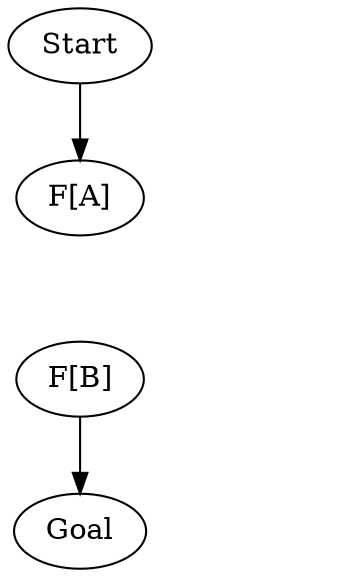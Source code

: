 digraph {
    Start[class="extremity"]
    Goal[class="extremity"]

    A[style="invis"]
    B[style="invis"]
    FA[label="F[A]" class="start,disabled"]
    FB[label="F[B]" class="goal"]

    FA -> FB[label="map(f)" style="invis"]
    A -> B[label="f" style="invis"]

    {
        rank=same
        FA -> A[dir=back class="lift" style="invis"]
    }

    {
        rank=same
        FB -> B[dir=back class="lift" style="invis"]
    }

    Start -> FA[class="start,disabled"]
    FB -> Goal[class="goal"]
}
